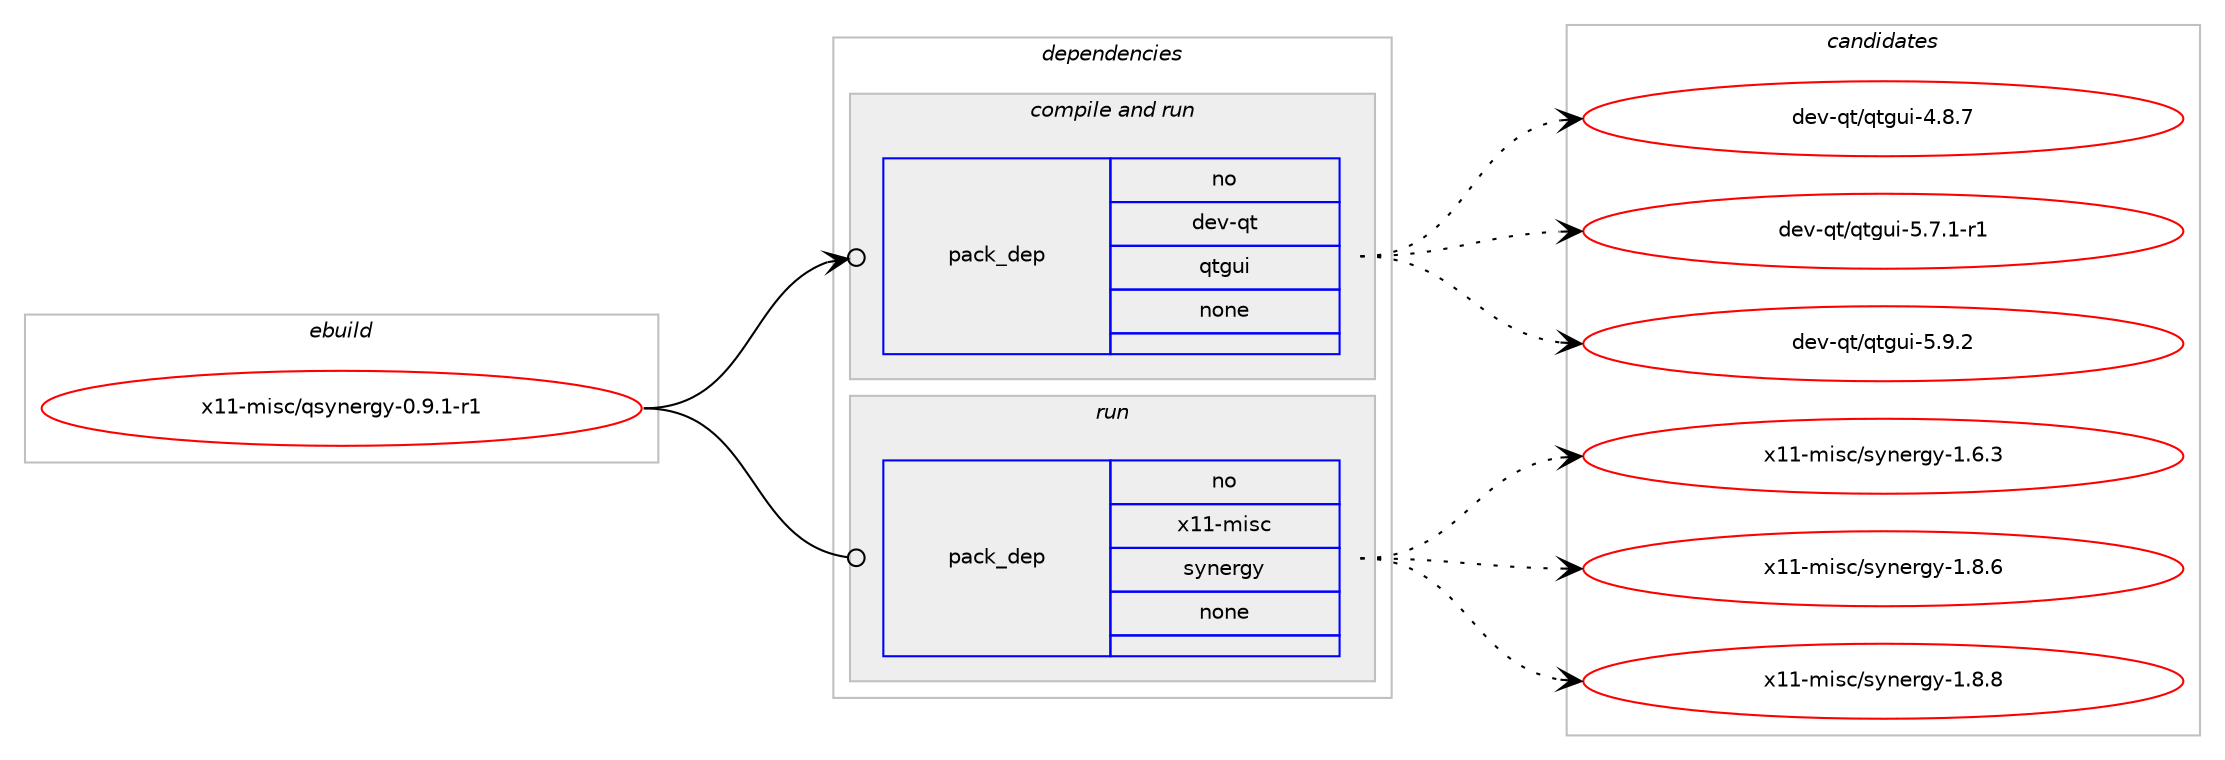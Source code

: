 digraph prolog {

# *************
# Graph options
# *************

newrank=true;
concentrate=true;
compound=true;
graph [rankdir=LR,fontname=Helvetica,fontsize=10,ranksep=1.5];#, ranksep=2.5, nodesep=0.2];
edge  [arrowhead=vee];
node  [fontname=Helvetica,fontsize=10];

# **********
# The ebuild
# **********

subgraph cluster_leftcol {
color=gray;
rank=same;
label=<<i>ebuild</i>>;
id [label="x11-misc/qsynergy-0.9.1-r1", color=red, width=4, href="../x11-misc/qsynergy-0.9.1-r1.svg"];
}

# ****************
# The dependencies
# ****************

subgraph cluster_midcol {
color=gray;
label=<<i>dependencies</i>>;
subgraph cluster_compile {
fillcolor="#eeeeee";
style=filled;
label=<<i>compile</i>>;
}
subgraph cluster_compileandrun {
fillcolor="#eeeeee";
style=filled;
label=<<i>compile and run</i>>;
subgraph pack390542 {
dependency523586 [label=<<TABLE BORDER="0" CELLBORDER="1" CELLSPACING="0" CELLPADDING="4" WIDTH="220"><TR><TD ROWSPAN="6" CELLPADDING="30">pack_dep</TD></TR><TR><TD WIDTH="110">no</TD></TR><TR><TD>dev-qt</TD></TR><TR><TD>qtgui</TD></TR><TR><TD>none</TD></TR><TR><TD></TD></TR></TABLE>>, shape=none, color=blue];
}
id:e -> dependency523586:w [weight=20,style="solid",arrowhead="odotvee"];
}
subgraph cluster_run {
fillcolor="#eeeeee";
style=filled;
label=<<i>run</i>>;
subgraph pack390543 {
dependency523587 [label=<<TABLE BORDER="0" CELLBORDER="1" CELLSPACING="0" CELLPADDING="4" WIDTH="220"><TR><TD ROWSPAN="6" CELLPADDING="30">pack_dep</TD></TR><TR><TD WIDTH="110">no</TD></TR><TR><TD>x11-misc</TD></TR><TR><TD>synergy</TD></TR><TR><TD>none</TD></TR><TR><TD></TD></TR></TABLE>>, shape=none, color=blue];
}
id:e -> dependency523587:w [weight=20,style="solid",arrowhead="odot"];
}
}

# **************
# The candidates
# **************

subgraph cluster_choices {
rank=same;
color=gray;
label=<<i>candidates</i>>;

subgraph choice390542 {
color=black;
nodesep=1;
choice1001011184511311647113116103117105455246564655 [label="dev-qt/qtgui-4.8.7", color=red, width=4,href="../dev-qt/qtgui-4.8.7.svg"];
choice10010111845113116471131161031171054553465546494511449 [label="dev-qt/qtgui-5.7.1-r1", color=red, width=4,href="../dev-qt/qtgui-5.7.1-r1.svg"];
choice1001011184511311647113116103117105455346574650 [label="dev-qt/qtgui-5.9.2", color=red, width=4,href="../dev-qt/qtgui-5.9.2.svg"];
dependency523586:e -> choice1001011184511311647113116103117105455246564655:w [style=dotted,weight="100"];
dependency523586:e -> choice10010111845113116471131161031171054553465546494511449:w [style=dotted,weight="100"];
dependency523586:e -> choice1001011184511311647113116103117105455346574650:w [style=dotted,weight="100"];
}
subgraph choice390543 {
color=black;
nodesep=1;
choice1204949451091051159947115121110101114103121454946544651 [label="x11-misc/synergy-1.6.3", color=red, width=4,href="../x11-misc/synergy-1.6.3.svg"];
choice1204949451091051159947115121110101114103121454946564654 [label="x11-misc/synergy-1.8.6", color=red, width=4,href="../x11-misc/synergy-1.8.6.svg"];
choice1204949451091051159947115121110101114103121454946564656 [label="x11-misc/synergy-1.8.8", color=red, width=4,href="../x11-misc/synergy-1.8.8.svg"];
dependency523587:e -> choice1204949451091051159947115121110101114103121454946544651:w [style=dotted,weight="100"];
dependency523587:e -> choice1204949451091051159947115121110101114103121454946564654:w [style=dotted,weight="100"];
dependency523587:e -> choice1204949451091051159947115121110101114103121454946564656:w [style=dotted,weight="100"];
}
}

}
